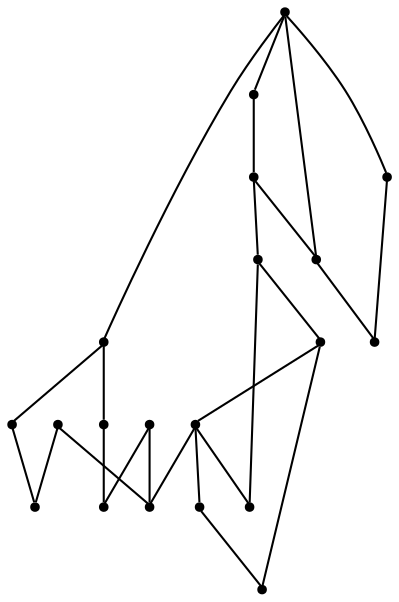 graph {
  node [shape=point,comment="{\"directed\":false,\"doi\":\"10.1007/978-3-031-22203-0_15\",\"figure\":\"3 (1)\"}"]

  v0 [pos="543.9647505281555,824.4734125675927"]
  v1 [pos="689.8890729659555,921.595899676207"]
  v2 [pos="543.4480310459423,336.44428113716685"]
  v3 [pos="691.1756892154459,237.9589837627958"]
  v4 [pos="446.55029916770366,824.4734125675927"]
  v5 [pos="445.774138941283,336.9599609875179"]
  v6 [pos="785.7876559340114,697.1796084499542"]
  v7 [pos="785.7876559340115,482.16881916701846"]
  v8 [pos="747.1554983821245,630.2615039223219"]
  v9 [pos="716.2807462588755,692.6956625419607"]
  v10 [pos="747.1554983821245,549.0911204787838"]
  v11 [pos="716.2807462588758,486.65592856002127"]
  v12 [pos="735.597381433474,726.1547148057768"]
  v13 [pos="735.597381433474,453.19371281119584"]
  v14 [pos="666.0925383819134,457.67778589446596"]
  v15 [pos="666.0925383819133,721.6718101453619"]
  v16 [pos="696.9651920873782,659.2366102781446"]
  v17 [pos="696.9651920873782,520.1119445141048"]
  v18 [pos="544.4815335987863,764.2686365495515"]
  v19 [pos="447.3077008109034,383.0115117333395"]

  v0 -- v1 [id="-1",pos="543.9647505281555,824.4734125675927 544.7242664862437,889.5954842491863 593.2236613717762,921.6960502066553 689.8890729659555,921.595899676207"]
  v2 -- v3 [id="-2",pos="543.4480310459423,336.44428113716685 543.9949709236664,270.566899589988 592.4985626447669,238.46633363251897 691.1756892154459,237.9589837627958"]
  v4 -- v1 [id="-3",pos="446.55029916770366,824.4734125675927 446.8211858270967,889.2079175932611 528.0299540690892,921.4376618380987 689.8890729659555,921.595899676207"]
  v5 -- v3 [id="-4",pos="445.774138941283,336.9599609875179 445.51266336770925,271.01697289444064 527.4673873377158,238.63306042035094 691.1756892154459,237.9589837627958"]
  v5 -- v19 [id="-5",pos="445.774138941283,336.9599609875179 447.3077008109034,383.0115117333395 447.3077008109034,383.0115117333395 447.3077008109034,383.0115117333395"]
  v4 -- v19 [id="-8",pos="446.55029916770366,824.4734125675927 447.3077008109034,383.0115117333395 447.3077008109034,383.0115117333395 447.3077008109034,383.0115117333395"]
  v18 -- v0 [id="-16",pos="544.4815335987863,764.2686365495515 543.9647505281555,824.4734125675927 543.9647505281555,824.4734125675927 543.9647505281555,824.4734125675927"]
  v14 -- v19 [id="-17",pos="666.0925383819134,457.67778589446596 447.3077008109034,383.0115117333395 447.3077008109034,383.0115117333395 447.3077008109034,383.0115117333395"]
  v14 -- v13 [id="-18",pos="666.0925383819134,457.67778589446596 735.597381433474,453.19371281119584 735.597381433474,453.19371281119584 735.597381433474,453.19371281119584"]
  v15 -- v12 [id="-21",pos="666.0925383819133,721.6718101453619 735.597381433474,726.1547148057768 735.597381433474,726.1547148057768 735.597381433474,726.1547148057768"]
  v15 -- v16 [id="-24",pos="666.0925383819133,721.6718101453619 696.9651920873782,659.2366102781446 696.9651920873782,659.2366102781446 696.9651920873782,659.2366102781446"]
  v14 -- v17 [id="-25",pos="666.0925383819134,457.67778589446596 696.9651920873782,520.1119445141048 696.9651920873782,520.1119445141048 696.9651920873782,520.1119445141048"]
  v17 -- v10 [id="-29",pos="696.9651920873782,520.1119445141048 747.1554983821245,549.0911204787838 747.1554983821245,549.0911204787838 747.1554983821245,549.0911204787838"]
  v15 -- v18 [id="-30",pos="666.0925383819133,721.6718101453619 544.4815335987863,764.2686365495515 544.4815335987863,764.2686365495515 544.4815335987863,764.2686365495515"]
  v16 -- v8 [id="-31",pos="696.9651920873782,659.2366102781446 747.1554983821245,630.2615039223219 747.1554983821245,630.2615039223219 747.1554983821245,630.2615039223219"]
  v9 -- v15 [id="-34",pos="716.2807462588755,692.6956625419607 666.0925383819133,721.6718101453619 666.0925383819133,721.6718101453619 666.0925383819133,721.6718101453619"]
  v9 -- v6 [id="-35",pos="716.2807462588755,692.6956625419607 785.7876559340114,697.1796084499542 785.7876559340114,697.1796084499542 785.7876559340114,697.1796084499542"]
  v11 -- v14 [id="-36",pos="716.2807462588758,486.65592856002127 666.0925383819134,457.67778589446596 666.0925383819134,457.67778589446596 666.0925383819134,457.67778589446596"]
  v11 -- v7 [id="-37",pos="716.2807462588758,486.65592856002127 785.7876559340115,482.16881916701846 785.7876559340115,482.16881916701846 785.7876559340115,482.16881916701846"]
  v12 -- v6 [id="-40",pos="735.597381433474,726.1547148057768 785.7876559340114,697.1796084499542 785.7876559340114,697.1796084499542 785.7876559340114,697.1796084499542"]
  v13 -- v7 [id="-41",pos="735.597381433474,453.19371281119584 785.7876559340115,482.16881916701846 785.7876559340115,482.16881916701846 785.7876559340115,482.16881916701846"]
  v8 -- v10 [id="-46",pos="747.1554983821245,630.2615039223219 747.1554983821245,549.0911204787838 747.1554983821245,549.0911204787838 747.1554983821245,549.0911204787838"]
  v8 -- v9 [id="-47",pos="747.1554983821245,630.2615039223219 716.2807462588755,692.6956625419607 716.2807462588755,692.6956625419607 716.2807462588755,692.6956625419607"]
  v10 -- v11 [id="-49",pos="747.1554983821245,549.0911204787838 716.2807462588758,486.65592856002127 716.2807462588758,486.65592856002127 716.2807462588758,486.65592856002127"]
  v18 -- v2 [id="-52",pos="544.4815335987863,764.2686365495515 543.4480310459423,336.44428113716685 543.4480310459423,336.44428113716685 543.4480310459423,336.44428113716685"]
}